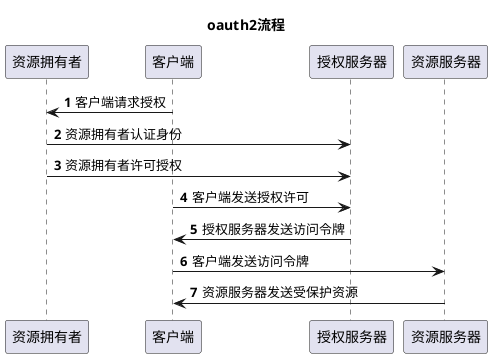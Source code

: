 @startuml
'https://plantuml.com/sequence-diagram
title oauth2流程
participant 资源拥有者 as resourceOwner
participant 客户端 as client
participant 授权服务器 as authorizationServer
participant 资源服务器 as resourceServer


autonumber

resourceOwner <- client: 客户端请求授权
resourceOwner -> authorizationServer: 资源拥有者认证身份
resourceOwner -> authorizationServer: 资源拥有者许可授权
client -> authorizationServer: 客户端发送授权许可
client <- authorizationServer: 授权服务器发送访问令牌
client -> resourceServer: 客户端发送访问令牌
client <- resourceServer: 资源服务器发送受保护资源

@enduml